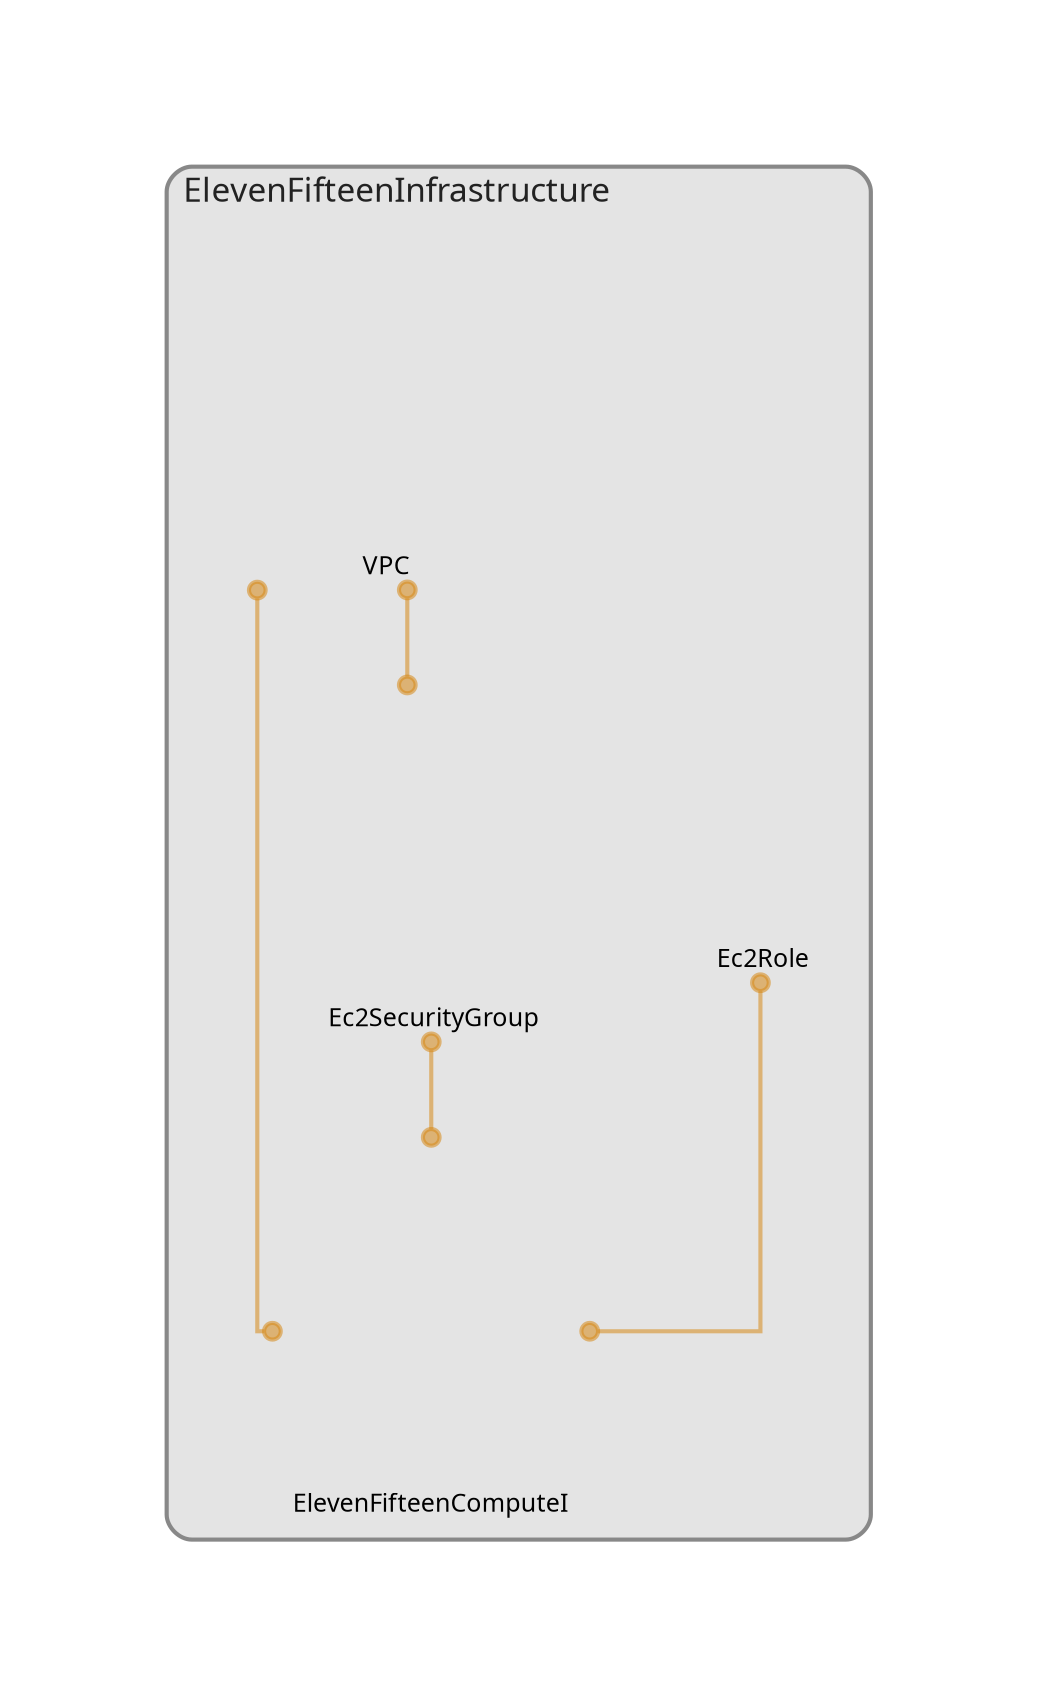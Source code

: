 digraph "Diagram" {
  splines = "ortho";
  pad = "1.0";
  nodesep = "0.60";
  ranksep = "0.75";
  fontname = "Sans-Serif";
  fontsize = "15";
  dpi = "200";
  rankdir = "BT";
  compound = "true";
  fontcolor = "#222222";
  edge [
    color = "#D5871488",
    penwidth = 2,
    arrowhead = "dot",
    arrowtail = "dot",
  ];
  node [
    shape = "box",
    style = "rounded",
    fixedsize = true,
    width = 1.7,
    height = 1.7,
    labelloc = "c",
    imagescale = true,
    fontname = "Sans-Serif",
    fontsize = 8,
    margin = 8,
  ];
  subgraph "ElevenFifteenInfrastructure" {
    subgraph "cluster-SubGraph.ElevenFifteenInfrastructure" {
      graph [
        label = "ElevenFifteenInfrastructure",
        labelloc = "b",
        labeljust = "l",
        margin = "10",
        fontsize = "16",
        penwidth = "2",
        pencolor = "#888888",
        style = "filled,rounded",
        fillcolor = "#e4e4e4",
      ];
      "ElevenFifteenInfrastructure/VPC" [
        label = " VPC",
        fontsize = 12,
        image = "/Users/matthewdvertola/dev_projects/1115-hub/support/infrastructure/node_modules/cdk-dia/icons/aws/Service/Arch_Networking-Content/64/Arch_Amazon-Virtual-Private-Cloud_64@5x.png",
        imagescale = "true",
        imagepos = "tc",
        penwidth = "0",
        shape = "node",
        fixedsize = "true",
        labelloc = "b",
        width = 2,
        height = 2.266,
      ];
      "ElevenFifteenInfrastructure/Ec2SecurityGroup" [
        label = " Ec2SecurityGroup",
        fontsize = 12,
        image = "/Users/matthewdvertola/dev_projects/1115-hub/support/infrastructure/node_modules/cdk-dia/icons/aws/security_group.png",
        imagescale = "true",
        imagepos = "tc",
        penwidth = "0",
        shape = "node",
        fixedsize = "true",
        labelloc = "b",
        width = 2,
        height = 2.266,
      ];
      "ElevenFifteenInfrastructure/Ec2Role" [
        label = " Ec2Role",
        fontsize = 12,
        image = "/Users/matthewdvertola/dev_projects/1115-hub/support/infrastructure/node_modules/cdk-dia/icons/aws/Service/Arch_Security-Identity-Compliance/64/Arch_AWS-Identity-and-Access-Management_64@5x.png",
        imagescale = "true",
        imagepos = "tc",
        penwidth = "0",
        shape = "node",
        fixedsize = "true",
        labelloc = "b",
        width = 1.2,
        height = 1.466,
      ];
      "ElevenFifteenInfrastructure/ElevenFifteenComputeInstance" [
        label = "\nElevenFifteenComputeI",
        fontsize = 12,
        image = "/Users/matthewdvertola/dev_projects/1115-hub/support/infrastructure/node_modules/cdk-dia/icons/aws/Resource/Res_Compute/Res_48_Dark/Res_Amazon-EC2_T3-Instance_48_Dark.png",
        imagescale = "true",
        imagepos = "tc",
        penwidth = "0",
        shape = "node",
        fixedsize = "true",
        labelloc = "b",
        width = 2,
        height = 2.4819999999999998,
      ];
    }
  }
  "ElevenFifteenInfrastructure/Ec2SecurityGroup" -> "ElevenFifteenInfrastructure/VPC" [
    dir = "both",
  ];
  "ElevenFifteenInfrastructure/ElevenFifteenComputeInstance" -> "ElevenFifteenInfrastructure/Ec2Role" [
    dir = "both",
  ];
  "ElevenFifteenInfrastructure/ElevenFifteenComputeInstance" -> "ElevenFifteenInfrastructure/VPC" [
    dir = "both",
  ];
  "ElevenFifteenInfrastructure/ElevenFifteenComputeInstance" -> "ElevenFifteenInfrastructure/Ec2SecurityGroup" [
    dir = "both",
  ];
}